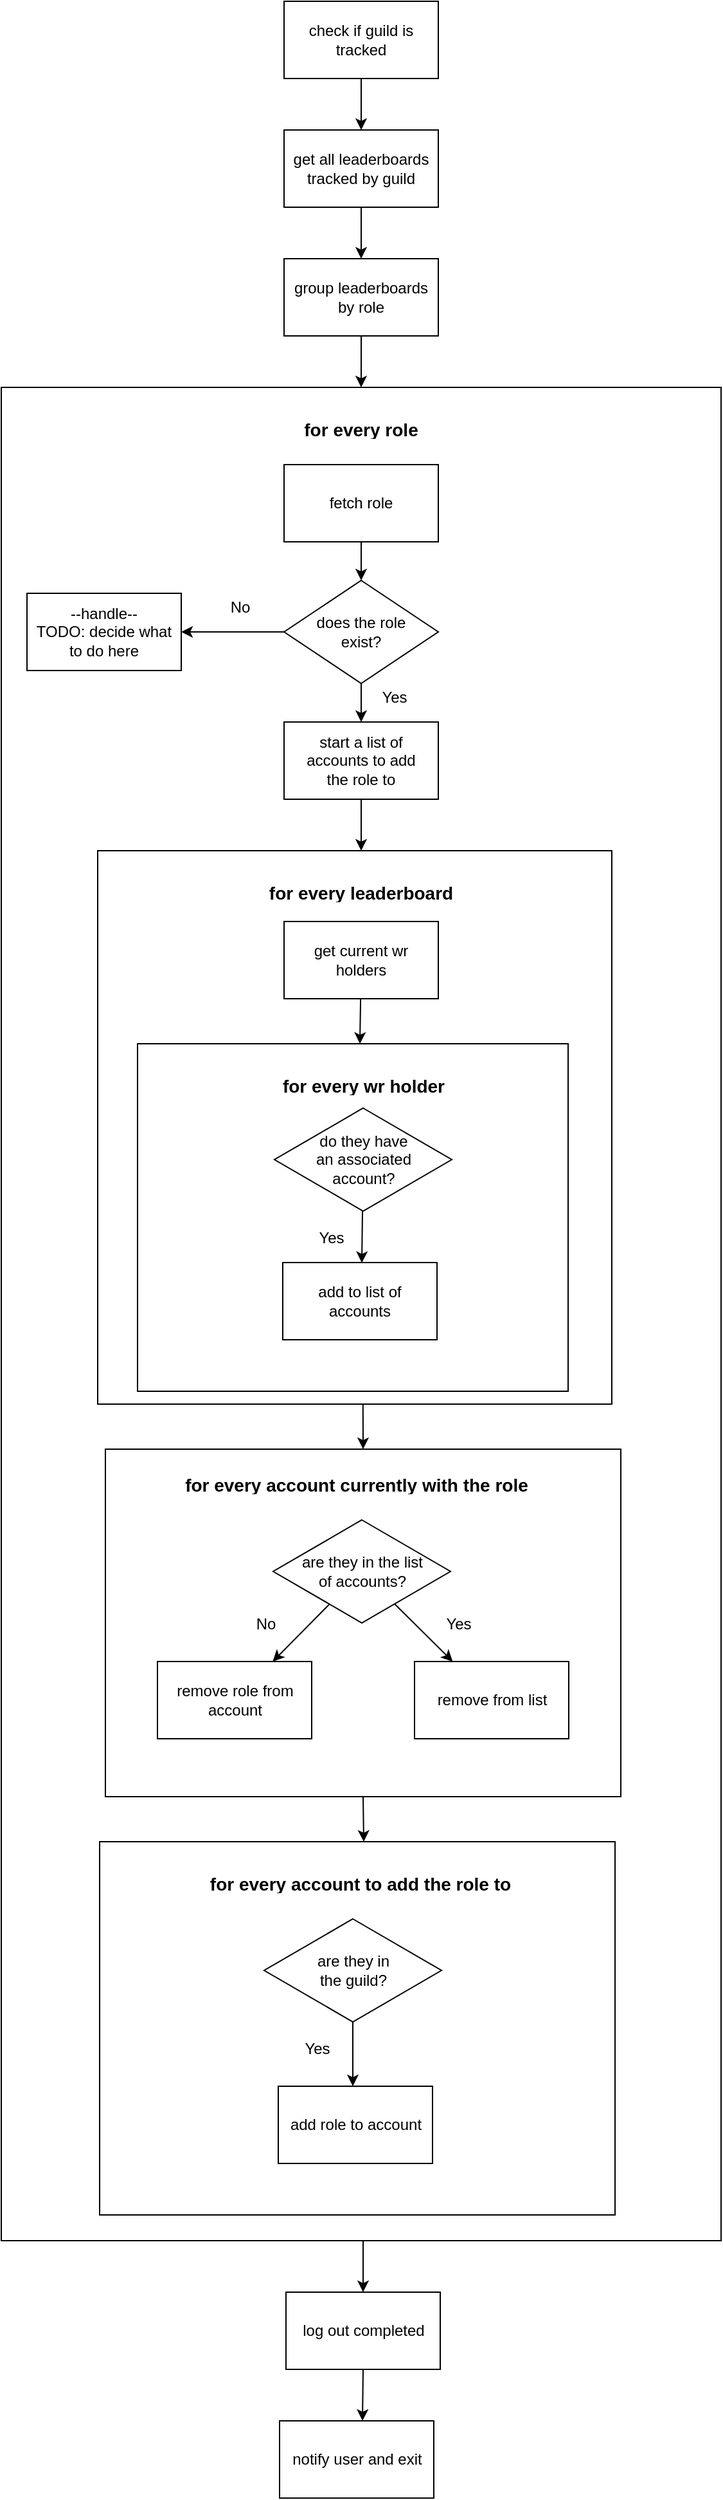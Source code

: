 <mxfile>
    <diagram id="s0E5XeF3eGk6ny-pJNQ2" name="Page-1">
        <mxGraphModel dx="1091" dy="467" grid="1" gridSize="10" guides="1" tooltips="1" connect="1" arrows="1" fold="1" page="1" pageScale="1" pageWidth="850" pageHeight="1100" math="0" shadow="0">
            <root>
                <mxCell id="0"/>
                <mxCell id="1" parent="0"/>
                <mxCell id="3" value="" style="whiteSpace=wrap;html=1;rounded=0;" parent="1" vertex="1">
                    <mxGeometry x="139" y="480" width="560" height="1440" as="geometry"/>
                </mxCell>
                <mxCell id="15" value="" style="whiteSpace=wrap;html=1;rounded=0;" parent="1" vertex="1">
                    <mxGeometry x="214" y="840" width="400" height="430" as="geometry"/>
                </mxCell>
                <mxCell id="58" value="" style="whiteSpace=wrap;html=1;rounded=0;" parent="1" vertex="1">
                    <mxGeometry x="245" y="990" width="335" height="270" as="geometry"/>
                </mxCell>
                <mxCell id="44" value="" style="edgeStyle=none;html=1;fontSize=12;exitX=0.5;exitY=1;exitDx=0;exitDy=0;entryX=0.5;entryY=0;entryDx=0;entryDy=0;" parent="1" source="41" edge="1">
                    <mxGeometry relative="1" as="geometry">
                        <mxPoint x="425" y="2020" as="sourcePoint"/>
                        <mxPoint x="420" y="2060" as="targetPoint"/>
                    </mxGeometry>
                </mxCell>
                <mxCell id="12" value="" style="edgeStyle=none;html=1;fontSize=14;exitX=0.5;exitY=1;exitDx=0;exitDy=0;" parent="1" source="2" target="11" edge="1">
                    <mxGeometry relative="1" as="geometry">
                        <mxPoint x="415.364" y="320" as="sourcePoint"/>
                    </mxGeometry>
                </mxCell>
                <mxCell id="2" value="get all leaderboards tracked by guild" style="rounded=0;whiteSpace=wrap;html=1;" parent="1" vertex="1">
                    <mxGeometry x="359" y="280" width="120" height="60" as="geometry"/>
                </mxCell>
                <mxCell id="10" value="" style="edgeStyle=none;html=1;fontSize=14;" parent="1" source="5" edge="1">
                    <mxGeometry relative="1" as="geometry">
                        <mxPoint x="418" y="990" as="targetPoint"/>
                    </mxGeometry>
                </mxCell>
                <mxCell id="5" value="get current wr&lt;br&gt;holders" style="rounded=0;whiteSpace=wrap;html=1;" parent="1" vertex="1">
                    <mxGeometry x="359" y="895" width="120" height="60" as="geometry"/>
                </mxCell>
                <mxCell id="6" value="&lt;h1&gt;&lt;font style=&quot;font-size: 14px&quot;&gt;for every role&lt;/font&gt;&lt;/h1&gt;" style="text;html=1;strokeColor=none;fillColor=none;spacing=5;spacingTop=-20;whiteSpace=wrap;overflow=hidden;rounded=0;align=center;" parent="1" vertex="1">
                    <mxGeometry x="339" y="490" width="160" height="30" as="geometry"/>
                </mxCell>
                <mxCell id="18" value="" style="edgeStyle=none;html=1;fontSize=14;" parent="1" source="9" edge="1">
                    <mxGeometry relative="1" as="geometry">
                        <mxPoint x="419.496" y="1160.288" as="targetPoint"/>
                    </mxGeometry>
                </mxCell>
                <mxCell id="9" value="do they have&lt;br&gt;an associated&lt;br&gt;account?" style="rhombus;whiteSpace=wrap;html=1;rounded=0;" parent="1" vertex="1">
                    <mxGeometry x="351.5" y="1040" width="138" height="80" as="geometry"/>
                </mxCell>
                <mxCell id="13" value="" style="edgeStyle=none;html=1;fontSize=14;entryX=0.5;entryY=0;entryDx=0;entryDy=0;" parent="1" source="11" target="3" edge="1">
                    <mxGeometry relative="1" as="geometry"/>
                </mxCell>
                <mxCell id="11" value="group leaderboards&lt;br&gt;by role" style="whiteSpace=wrap;html=1;rounded=0;" parent="1" vertex="1">
                    <mxGeometry x="359" y="380" width="120" height="60" as="geometry"/>
                </mxCell>
                <mxCell id="16" value="&lt;h1&gt;&lt;font style=&quot;font-size: 14px&quot;&gt;for every leaderboard&lt;/font&gt;&lt;/h1&gt;" style="text;html=1;strokeColor=none;fillColor=none;spacing=5;spacingTop=-20;whiteSpace=wrap;overflow=hidden;rounded=0;align=center;" parent="1" vertex="1">
                    <mxGeometry x="339" y="850" width="160" height="30" as="geometry"/>
                </mxCell>
                <mxCell id="25" value="" style="edgeStyle=none;html=1;fontSize=14;exitX=0.516;exitY=1;exitDx=0;exitDy=0;entryX=0.5;entryY=0;entryDx=0;entryDy=0;exitPerimeter=0;" parent="1" edge="1" target="23" source="15">
                    <mxGeometry relative="1" as="geometry">
                        <mxPoint x="419" y="1260" as="sourcePoint"/>
                        <mxPoint x="414" y="1300" as="targetPoint"/>
                    </mxGeometry>
                </mxCell>
                <mxCell id="19" value="add to list of&lt;br&gt;accounts" style="whiteSpace=wrap;html=1;rounded=0;" parent="1" vertex="1">
                    <mxGeometry x="358" y="1160" width="120" height="60" as="geometry"/>
                </mxCell>
                <mxCell id="22" value="" style="edgeStyle=none;html=1;fontSize=14;" parent="1" source="21" edge="1">
                    <mxGeometry relative="1" as="geometry">
                        <mxPoint x="419" y="840" as="targetPoint"/>
                    </mxGeometry>
                </mxCell>
                <mxCell id="21" value="start a list of&lt;br&gt;accounts to add&lt;br&gt;the role to" style="rounded=0;whiteSpace=wrap;html=1;" parent="1" vertex="1">
                    <mxGeometry x="359" y="740" width="120" height="60" as="geometry"/>
                </mxCell>
                <mxCell id="40" value="" style="edgeStyle=none;html=1;fontSize=12;exitX=0.5;exitY=1;exitDx=0;exitDy=0;" parent="1" source="23" edge="1">
                    <mxGeometry relative="1" as="geometry">
                        <mxPoint x="414.657" y="1570" as="sourcePoint"/>
                        <mxPoint x="421" y="1610" as="targetPoint"/>
                    </mxGeometry>
                </mxCell>
                <mxCell id="23" value="" style="whiteSpace=wrap;html=1;rounded=0;" parent="1" vertex="1">
                    <mxGeometry x="220" y="1305" width="401" height="270" as="geometry"/>
                </mxCell>
                <mxCell id="26" value="&lt;h1&gt;&lt;font style=&quot;font-size: 14px&quot;&gt;for every account currently with the role&lt;/font&gt;&lt;/h1&gt;" style="text;html=1;strokeColor=none;fillColor=none;spacing=5;spacingTop=-20;whiteSpace=wrap;overflow=hidden;rounded=0;align=center;" parent="1" vertex="1">
                    <mxGeometry x="272" y="1310" width="287" height="30" as="geometry"/>
                </mxCell>
                <mxCell id="27" value="&lt;font style=&quot;font-size: 12px&quot;&gt;Yes&lt;/font&gt;" style="text;html=1;strokeColor=none;fillColor=none;align=center;verticalAlign=middle;whiteSpace=wrap;rounded=0;fontSize=14;" parent="1" vertex="1">
                    <mxGeometry x="380.5" y="1130" width="30" height="20" as="geometry"/>
                </mxCell>
                <mxCell id="28" value="&lt;font style=&quot;font-size: 12px&quot;&gt;Yes&lt;/font&gt;" style="text;html=1;strokeColor=none;fillColor=none;align=center;verticalAlign=middle;whiteSpace=wrap;rounded=0;fontSize=14;" parent="1" vertex="1">
                    <mxGeometry x="370" y="1760" width="30" height="20" as="geometry"/>
                </mxCell>
                <mxCell id="32" value="" style="edgeStyle=none;html=1;fontSize=12;" parent="1" source="30" target="31" edge="1">
                    <mxGeometry relative="1" as="geometry"/>
                </mxCell>
                <mxCell id="34" value="" style="edgeStyle=none;html=1;fontSize=12;" parent="1" source="30" target="33" edge="1">
                    <mxGeometry relative="1" as="geometry"/>
                </mxCell>
                <mxCell id="30" value="are they in the list&lt;br&gt;of accounts?" style="rhombus;whiteSpace=wrap;html=1;rounded=0;" parent="1" vertex="1">
                    <mxGeometry x="350.5" y="1360" width="138" height="80" as="geometry"/>
                </mxCell>
                <mxCell id="31" value="remove from list" style="whiteSpace=wrap;html=1;rounded=0;" parent="1" vertex="1">
                    <mxGeometry x="460.5" y="1470" width="120" height="60" as="geometry"/>
                </mxCell>
                <mxCell id="33" value="remove role from&lt;br&gt;account" style="whiteSpace=wrap;html=1;rounded=0;" parent="1" vertex="1">
                    <mxGeometry x="260.5" y="1470" width="120" height="60" as="geometry"/>
                </mxCell>
                <mxCell id="35" value="&lt;font style=&quot;font-size: 12px&quot;&gt;Yes&lt;/font&gt;" style="text;html=1;strokeColor=none;fillColor=none;align=center;verticalAlign=middle;whiteSpace=wrap;rounded=0;fontSize=14;" parent="1" vertex="1">
                    <mxGeometry x="479.5" y="1430" width="30" height="20" as="geometry"/>
                </mxCell>
                <mxCell id="36" value="&lt;font style=&quot;font-size: 12px&quot;&gt;No&lt;/font&gt;" style="text;html=1;strokeColor=none;fillColor=none;align=center;verticalAlign=middle;whiteSpace=wrap;rounded=0;fontSize=14;" parent="1" vertex="1">
                    <mxGeometry x="329.5" y="1430" width="30" height="20" as="geometry"/>
                </mxCell>
                <mxCell id="42" value="" style="edgeStyle=none;html=1;fontSize=12;exitX=0.5;exitY=1;exitDx=0;exitDy=0;" parent="1" target="41" edge="1">
                    <mxGeometry relative="1" as="geometry">
                        <mxPoint x="420.5" y="1920" as="sourcePoint"/>
                    </mxGeometry>
                </mxCell>
                <mxCell id="37" value="" style="whiteSpace=wrap;html=1;rounded=0;" parent="1" vertex="1">
                    <mxGeometry x="215.5" y="1610" width="401" height="290" as="geometry"/>
                </mxCell>
                <mxCell id="38" value="&lt;h1&gt;&lt;font style=&quot;font-size: 14px&quot;&gt;for every account to add the role to&lt;/font&gt;&lt;/h1&gt;" style="text;html=1;strokeColor=none;fillColor=none;spacing=5;spacingTop=-20;whiteSpace=wrap;overflow=hidden;rounded=0;align=center;" parent="1" vertex="1">
                    <mxGeometry x="274.5" y="1620" width="287" height="30" as="geometry"/>
                </mxCell>
                <mxCell id="39" value="add role to account" style="whiteSpace=wrap;html=1;rounded=0;" parent="1" vertex="1">
                    <mxGeometry x="354.5" y="1800" width="120" height="60" as="geometry"/>
                </mxCell>
                <mxCell id="41" value="log out completed" style="whiteSpace=wrap;html=1;rounded=0;" parent="1" vertex="1">
                    <mxGeometry x="360.5" y="1960" width="120" height="60" as="geometry"/>
                </mxCell>
                <mxCell id="43" value="notify user and exit" style="whiteSpace=wrap;html=1;rounded=0;" parent="1" vertex="1">
                    <mxGeometry x="355.5" y="2060" width="120" height="60" as="geometry"/>
                </mxCell>
                <mxCell id="52" value="" style="edgeStyle=none;html=1;" parent="1" source="45" target="51" edge="1">
                    <mxGeometry relative="1" as="geometry"/>
                </mxCell>
                <mxCell id="45" value="fetch role" style="rounded=0;whiteSpace=wrap;html=1;" parent="1" vertex="1">
                    <mxGeometry x="359" y="540" width="120" height="60" as="geometry"/>
                </mxCell>
                <mxCell id="48" value="" style="edgeStyle=none;html=1;entryX=0.5;entryY=0;entryDx=0;entryDy=0;" parent="1" source="47" target="2" edge="1">
                    <mxGeometry relative="1" as="geometry"/>
                </mxCell>
                <mxCell id="47" value="check if guild is tracked" style="rounded=0;whiteSpace=wrap;html=1;" parent="1" vertex="1">
                    <mxGeometry x="359" y="180" width="120" height="60" as="geometry"/>
                </mxCell>
                <mxCell id="50" value="" style="edgeStyle=none;html=1;exitX=0.5;exitY=1;exitDx=0;exitDy=0;" parent="1" source="51" edge="1">
                    <mxGeometry relative="1" as="geometry">
                        <mxPoint x="419" y="700" as="sourcePoint"/>
                        <mxPoint x="419" y="740" as="targetPoint"/>
                    </mxGeometry>
                </mxCell>
                <mxCell id="54" value="" style="edgeStyle=none;html=1;" parent="1" source="51" target="53" edge="1">
                    <mxGeometry relative="1" as="geometry"/>
                </mxCell>
                <mxCell id="51" value="does the role&lt;br&gt;exist?" style="rhombus;whiteSpace=wrap;html=1;rounded=0;" parent="1" vertex="1">
                    <mxGeometry x="359" y="630" width="120" height="80" as="geometry"/>
                </mxCell>
                <mxCell id="53" value="--handle--&lt;br&gt;TODO: decide what to do here" style="whiteSpace=wrap;html=1;rounded=0;" parent="1" vertex="1">
                    <mxGeometry x="159" y="640" width="120" height="60" as="geometry"/>
                </mxCell>
                <mxCell id="55" value="&lt;font style=&quot;font-size: 12px&quot;&gt;Yes&lt;/font&gt;" style="text;html=1;strokeColor=none;fillColor=none;align=center;verticalAlign=middle;whiteSpace=wrap;rounded=0;fontSize=14;" parent="1" vertex="1">
                    <mxGeometry x="430" y="710" width="30" height="20" as="geometry"/>
                </mxCell>
                <mxCell id="56" value="&lt;font style=&quot;font-size: 12px&quot;&gt;No&lt;/font&gt;" style="text;html=1;strokeColor=none;fillColor=none;align=center;verticalAlign=middle;whiteSpace=wrap;rounded=0;fontSize=14;" parent="1" vertex="1">
                    <mxGeometry x="310" y="640" width="30" height="20" as="geometry"/>
                </mxCell>
                <mxCell id="59" value="&lt;h1&gt;&lt;font style=&quot;font-size: 14px&quot;&gt;for every wr holder&lt;/font&gt;&lt;/h1&gt;" style="text;html=1;strokeColor=none;fillColor=none;spacing=5;spacingTop=-20;whiteSpace=wrap;overflow=hidden;rounded=0;align=center;" parent="1" vertex="1">
                    <mxGeometry x="340.5" y="1000" width="160" height="30" as="geometry"/>
                </mxCell>
                <mxCell id="60" value="" style="edgeStyle=none;html=1;fontSize=14;" edge="1" parent="1" source="61">
                    <mxGeometry relative="1" as="geometry">
                        <mxPoint x="412.5" y="1800" as="targetPoint"/>
                    </mxGeometry>
                </mxCell>
                <mxCell id="61" value="are they in&lt;br&gt;the guild?" style="rhombus;whiteSpace=wrap;html=1;rounded=0;" vertex="1" parent="1">
                    <mxGeometry x="343.5" y="1670" width="138" height="80" as="geometry"/>
                </mxCell>
                <mxCell id="69" value="&lt;font style=&quot;font-size: 12px&quot;&gt;Yes&lt;/font&gt;" style="text;html=1;strokeColor=none;fillColor=none;align=center;verticalAlign=middle;whiteSpace=wrap;rounded=0;fontSize=14;" vertex="1" parent="1">
                    <mxGeometry x="370" y="1760" width="30" height="20" as="geometry"/>
                </mxCell>
            </root>
        </mxGraphModel>
    </diagram>
</mxfile>